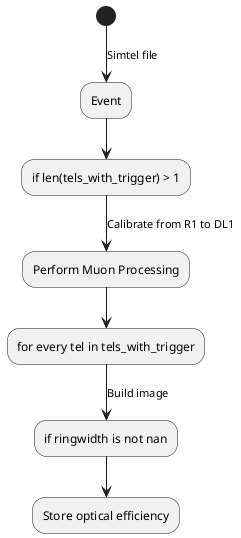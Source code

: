 @startuml
(*) --> [Simtel file] Event
        --> "if len(tels_with_trigger) > 1"
    
        --> [Calibrate from R1 to DL1] "Perform Muon Processing"
        
        --> "for every tel in tels_with_trigger"
       
        --> [Build image] "if ringwidth is not nan"

        --> "Store optical efficiency"


        
@enduml